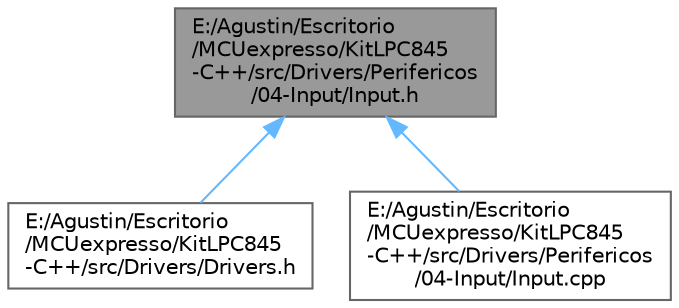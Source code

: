 digraph "E:/Agustin/Escritorio/MCUexpresso/KitLPC845-C++/src/Drivers/Perifericos/04-Input/Input.h"
{
 // LATEX_PDF_SIZE
  bgcolor="transparent";
  edge [fontname=Helvetica,fontsize=10,labelfontname=Helvetica,labelfontsize=10];
  node [fontname=Helvetica,fontsize=10,shape=box,height=0.2,width=0.4];
  Node1 [id="Node000001",label="E:/Agustin/Escritorio\l/MCUexpresso/KitLPC845\l-C++/src/Drivers/Perifericos\l/04-Input/Input.h",height=0.2,width=0.4,color="gray40", fillcolor="grey60", style="filled", fontcolor="black",tooltip="funciones miembro de la clase Input"];
  Node1 -> Node2 [id="edge3_Node000001_Node000002",dir="back",color="steelblue1",style="solid",tooltip=" "];
  Node2 [id="Node000002",label="E:/Agustin/Escritorio\l/MCUexpresso/KitLPC845\l-C++/src/Drivers/Drivers.h",height=0.2,width=0.4,color="grey40", fillcolor="white", style="filled",URL="$_drivers_8h.html",tooltip="Archivo Master con todos los includes de perifericos del Kit."];
  Node1 -> Node3 [id="edge4_Node000001_Node000003",dir="back",color="steelblue1",style="solid",tooltip=" "];
  Node3 [id="Node000003",label="E:/Agustin/Escritorio\l/MCUexpresso/KitLPC845\l-C++/src/Drivers/Perifericos\l/04-Input/Input.cpp",height=0.2,width=0.4,color="grey40", fillcolor="white", style="filled",URL="$_input_8cpp.html",tooltip="funciones miembro de la clase Input"];
}
